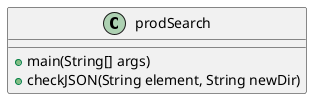 @startuml
class prodSearch{

    + main(String[] args)
    + checkJSON(String element, String newDir)

}
@enduml